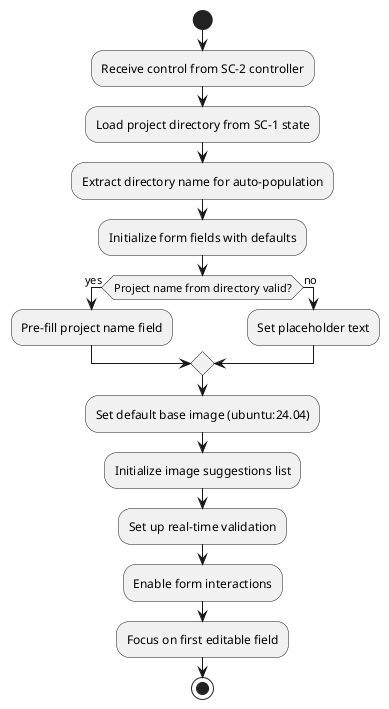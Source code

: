 @startuml
start
:Receive control from SC-2 controller;
:Load project directory from SC-1 state;
:Extract directory name for auto-population;
:Initialize form fields with defaults;
if (Project name from directory valid?) then (yes)
  :Pre-fill project name field;
else (no)
  :Set placeholder text;
endif
:Set default base image (ubuntu:24.04);
:Initialize image suggestions list;
:Set up real-time validation;
:Enable form interactions;
:Focus on first editable field;
stop
@enduml